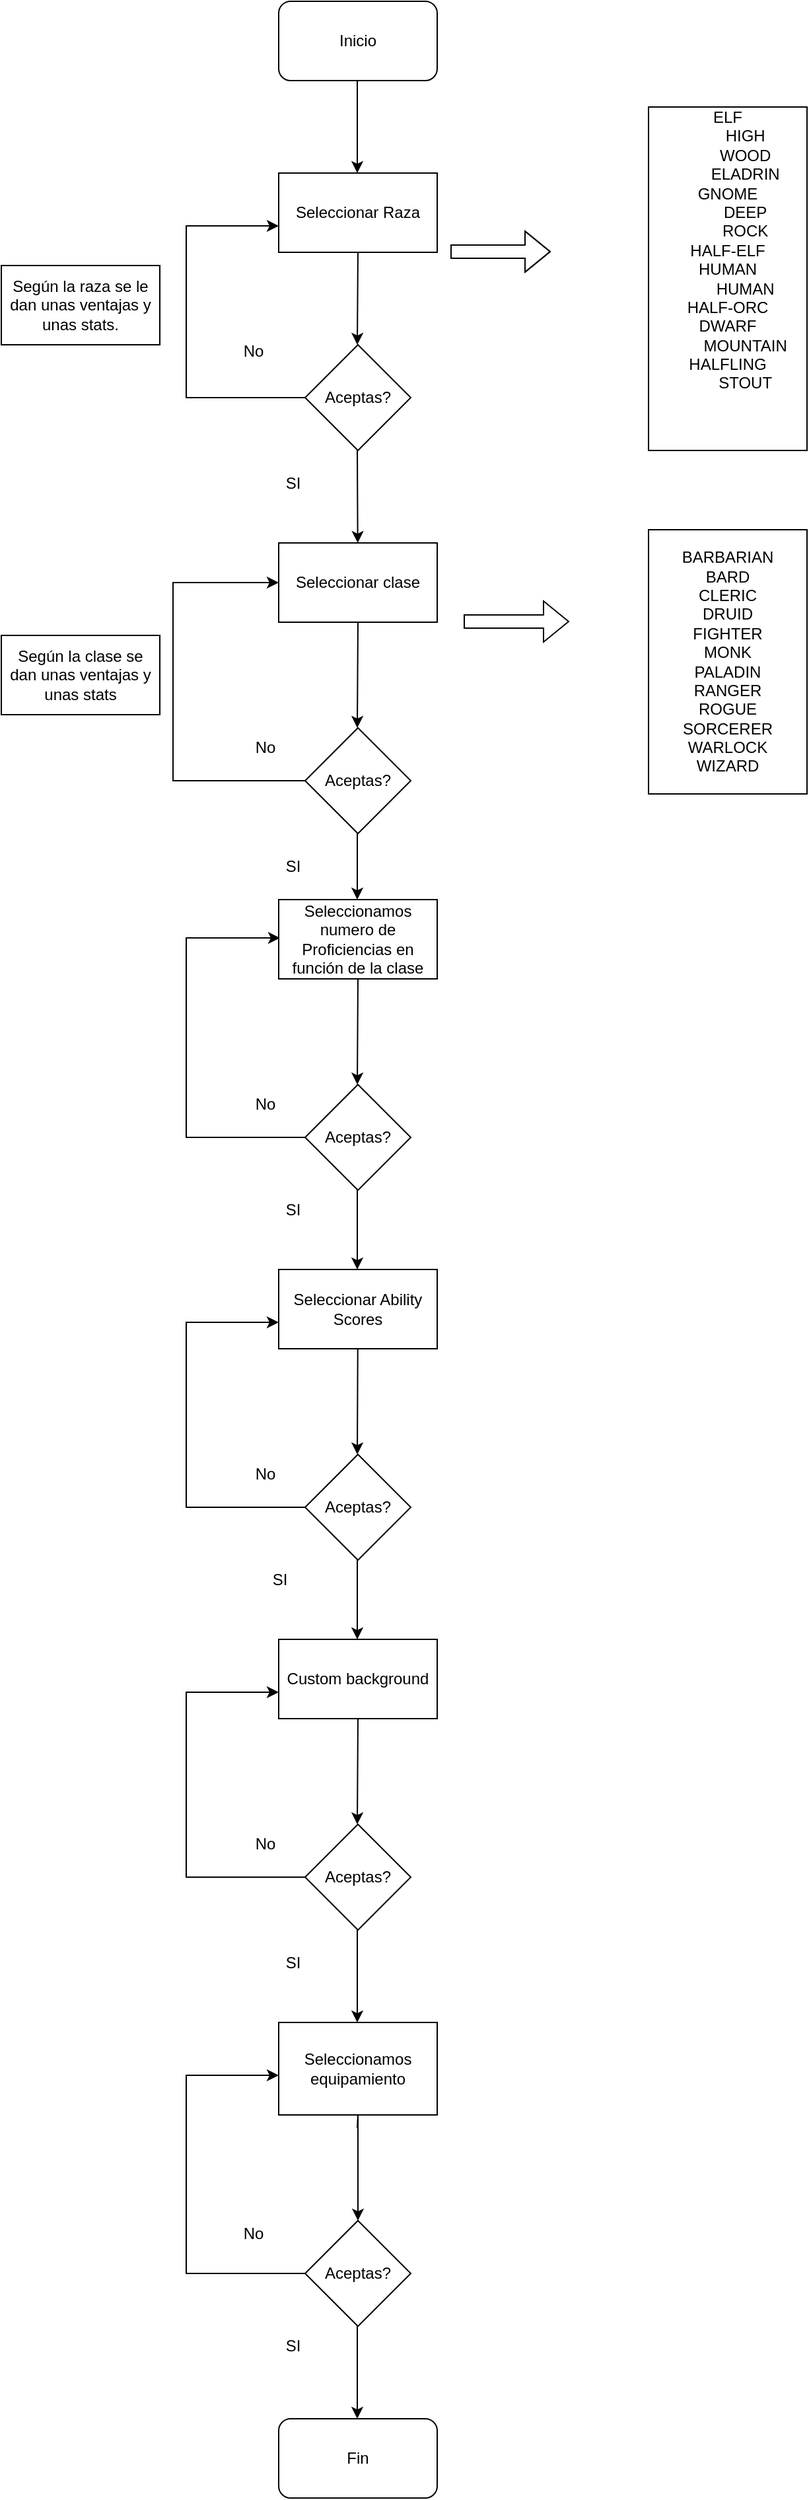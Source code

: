 <mxfile version="15.8.6" type="device"><diagram id="krTjaKkHODyZvKhtAji2" name="Page-1"><mxGraphModel dx="1350" dy="1962" grid="1" gridSize="10" guides="1" tooltips="1" connect="1" arrows="1" fold="1" page="1" pageScale="1" pageWidth="827" pageHeight="1169" math="0" shadow="0"><root><mxCell id="0"/><mxCell id="1" parent="0"/><mxCell id="t-JP1mBLleKa8lDv2qrd-11" value="" style="shape=flexArrow;endArrow=classic;html=1;rounded=0;" parent="1" edge="1"><mxGeometry width="50" height="50" relative="1" as="geometry"><mxPoint x="449" y="-900.5" as="sourcePoint"/><mxPoint x="525" y="-900.5" as="targetPoint"/><Array as="points"><mxPoint x="565" y="-900.5"/></Array></mxGeometry></mxCell><mxCell id="t-JP1mBLleKa8lDv2qrd-12" value="&lt;div&gt;ELF&lt;/div&gt;&lt;div&gt;&lt;span&gt;&#9;&lt;/span&gt;&lt;span style=&quot;white-space: pre&quot;&gt;&#9;&lt;/span&gt;HIGH&lt;/div&gt;&lt;div&gt;&lt;span&gt;&#9;&lt;/span&gt;&lt;span style=&quot;white-space: pre&quot;&gt;&#9;&lt;/span&gt;WOOD&lt;/div&gt;&lt;div&gt;&lt;span style=&quot;white-space: pre&quot;&gt;&#9;&lt;/span&gt;ELADRIN&lt;/div&gt;&lt;div&gt;GNOME&lt;/div&gt;&lt;div&gt;&lt;span&gt;&#9;&lt;span style=&quot;white-space: pre&quot;&gt;&#9;&lt;/span&gt;DEEP&lt;/span&gt;&lt;/div&gt;&lt;div&gt;&lt;span&gt;&#9;&lt;/span&gt;&lt;span style=&quot;white-space: pre&quot;&gt;&#9;&lt;/span&gt;ROCK&lt;br&gt;&lt;/div&gt;&lt;div&gt;HALF-ELF&lt;/div&gt;&lt;div&gt;HUMAN&lt;/div&gt;&lt;div&gt;&lt;span&gt;&#9;&lt;/span&gt;&lt;span style=&quot;white-space: pre&quot;&gt;&#9;&lt;/span&gt;HUMAN&lt;br&gt;&lt;/div&gt;&lt;div&gt;HALF-ORC&lt;/div&gt;&lt;div&gt;DWARF&lt;/div&gt;&lt;div&gt;&lt;span&gt;&#9;&lt;/span&gt;&lt;span style=&quot;white-space: pre&quot;&gt;&#9;&lt;/span&gt;MOUNTAIN&lt;/div&gt;&lt;div&gt;HALFLING&lt;/div&gt;&lt;div&gt;&lt;span&gt;&#9;&lt;/span&gt;&lt;span style=&quot;white-space: pre&quot;&gt;&#9;&lt;/span&gt;STOUT&lt;br&gt;&lt;/div&gt;&lt;div&gt;&lt;br&gt;&lt;/div&gt;&lt;div&gt;&lt;br&gt;&lt;br&gt;&lt;/div&gt;" style="rounded=0;whiteSpace=wrap;html=1;rotation=0;" parent="1" vertex="1"><mxGeometry x="599" y="-1010" width="120" height="260" as="geometry"/></mxCell><mxCell id="t-JP1mBLleKa8lDv2qrd-13" value="&lt;div&gt;BARBARIAN&lt;/div&gt;&lt;div&gt;BARD&lt;/div&gt;&lt;div&gt;CLERIC&lt;/div&gt;&lt;div&gt;DRUID&lt;/div&gt;&lt;div&gt;FIGHTER&lt;/div&gt;&lt;div&gt;MONK&lt;/div&gt;&lt;div&gt;PALADIN&lt;/div&gt;&lt;div&gt;RANGER&lt;/div&gt;&lt;div&gt;ROGUE&lt;/div&gt;&lt;div&gt;SORCERER&lt;/div&gt;&lt;div&gt;WARLOCK&lt;/div&gt;&lt;div&gt;WIZARD&lt;br&gt;&lt;/div&gt;" style="rounded=0;whiteSpace=wrap;html=1;" parent="1" vertex="1"><mxGeometry x="599" y="-690" width="120" height="200" as="geometry"/></mxCell><mxCell id="t-JP1mBLleKa8lDv2qrd-14" value="" style="shape=flexArrow;endArrow=classic;html=1;rounded=0;" parent="1" edge="1"><mxGeometry width="50" height="50" relative="1" as="geometry"><mxPoint x="459" y="-620.5" as="sourcePoint"/><mxPoint x="539" y="-620.5" as="targetPoint"/></mxGeometry></mxCell><mxCell id="t-JP1mBLleKa8lDv2qrd-18" value="Según la raza se le dan unas ventajas y unas stats." style="rounded=0;whiteSpace=wrap;html=1;" parent="1" vertex="1"><mxGeometry x="109" y="-890" width="120" height="60" as="geometry"/></mxCell><mxCell id="t-JP1mBLleKa8lDv2qrd-26" value="&lt;div&gt;Según la clase se dan unas ventajas y unas stats&lt;/div&gt;" style="rounded=0;whiteSpace=wrap;html=1;" parent="1" vertex="1"><mxGeometry x="109" y="-610" width="120" height="60" as="geometry"/></mxCell><mxCell id="kmKmZ8pbzQOplHy_WcP9-319" style="edgeStyle=orthogonalEdgeStyle;rounded=0;orthogonalLoop=1;jettySize=auto;html=1;entryX=0;entryY=0.5;entryDx=0;entryDy=0;" edge="1" parent="1" source="kmKmZ8pbzQOplHy_WcP9-318"><mxGeometry relative="1" as="geometry"><mxPoint x="319" y="-920" as="targetPoint"/><Array as="points"><mxPoint x="249" y="-790"/><mxPoint x="249" y="-920"/></Array></mxGeometry></mxCell><mxCell id="kmKmZ8pbzQOplHy_WcP9-318" value="Aceptas?" style="rhombus;whiteSpace=wrap;html=1;" vertex="1" parent="1"><mxGeometry x="339" y="-830" width="80" height="80" as="geometry"/></mxCell><mxCell id="kmKmZ8pbzQOplHy_WcP9-320" value="" style="endArrow=classic;html=1;rounded=0;" edge="1" parent="1"><mxGeometry width="50" height="50" relative="1" as="geometry"><mxPoint x="378.5" y="-750" as="sourcePoint"/><mxPoint x="378.83" y="-680" as="targetPoint"/></mxGeometry></mxCell><mxCell id="kmKmZ8pbzQOplHy_WcP9-340" style="edgeStyle=orthogonalEdgeStyle;rounded=0;orthogonalLoop=1;jettySize=auto;html=1;exitX=0;exitY=0.5;exitDx=0;exitDy=0;entryX=0;entryY=0.375;entryDx=0;entryDy=0;entryPerimeter=0;" edge="1" parent="1" source="kmKmZ8pbzQOplHy_WcP9-321"><mxGeometry relative="1" as="geometry"><mxPoint x="319" y="-650" as="targetPoint"/><Array as="points"><mxPoint x="239" y="-500"/><mxPoint x="239" y="-650"/></Array></mxGeometry></mxCell><mxCell id="kmKmZ8pbzQOplHy_WcP9-321" value="Aceptas?" style="rhombus;whiteSpace=wrap;html=1;" vertex="1" parent="1"><mxGeometry x="339" y="-540" width="80" height="80" as="geometry"/></mxCell><mxCell id="kmKmZ8pbzQOplHy_WcP9-344" style="edgeStyle=orthogonalEdgeStyle;rounded=0;orthogonalLoop=1;jettySize=auto;html=1;entryX=0;entryY=0.5;entryDx=0;entryDy=0;" edge="1" parent="1" source="kmKmZ8pbzQOplHy_WcP9-322"><mxGeometry relative="1" as="geometry"><mxPoint x="319" y="190" as="targetPoint"/><Array as="points"><mxPoint x="249" y="330"/><mxPoint x="249" y="190"/></Array></mxGeometry></mxCell><mxCell id="kmKmZ8pbzQOplHy_WcP9-322" value="Aceptas?" style="rhombus;whiteSpace=wrap;html=1;" vertex="1" parent="1"><mxGeometry x="339" y="290" width="80" height="80" as="geometry"/></mxCell><mxCell id="kmKmZ8pbzQOplHy_WcP9-341" style="edgeStyle=orthogonalEdgeStyle;rounded=0;orthogonalLoop=1;jettySize=auto;html=1;exitX=0;exitY=0.5;exitDx=0;exitDy=0;entryX=0.008;entryY=0.363;entryDx=0;entryDy=0;entryPerimeter=0;" edge="1" parent="1" source="kmKmZ8pbzQOplHy_WcP9-323"><mxGeometry relative="1" as="geometry"><mxPoint x="319.96" y="-380.96" as="targetPoint"/><Array as="points"><mxPoint x="249" y="-230"/><mxPoint x="249" y="-381"/></Array></mxGeometry></mxCell><mxCell id="kmKmZ8pbzQOplHy_WcP9-323" value="Aceptas?" style="rhombus;whiteSpace=wrap;html=1;" vertex="1" parent="1"><mxGeometry x="339" y="-270" width="80" height="80" as="geometry"/></mxCell><mxCell id="kmKmZ8pbzQOplHy_WcP9-343" style="edgeStyle=orthogonalEdgeStyle;rounded=0;orthogonalLoop=1;jettySize=auto;html=1;entryX=0;entryY=0.5;entryDx=0;entryDy=0;" edge="1" parent="1" source="kmKmZ8pbzQOplHy_WcP9-324"><mxGeometry relative="1" as="geometry"><mxPoint x="319" y="-90" as="targetPoint"/><Array as="points"><mxPoint x="249" y="50"/><mxPoint x="249" y="-90"/></Array></mxGeometry></mxCell><mxCell id="kmKmZ8pbzQOplHy_WcP9-324" value="Aceptas?" style="rhombus;whiteSpace=wrap;html=1;" vertex="1" parent="1"><mxGeometry x="339" y="10" width="80" height="80" as="geometry"/></mxCell><mxCell id="kmKmZ8pbzQOplHy_WcP9-325" value="" style="endArrow=classic;html=1;rounded=0;exitX=0.5;exitY=1;exitDx=0;exitDy=0;" edge="1" parent="1" source="kmKmZ8pbzQOplHy_WcP9-348"><mxGeometry width="50" height="50" relative="1" as="geometry"><mxPoint x="378.5" y="-880" as="sourcePoint"/><mxPoint x="378.5" y="-830" as="targetPoint"/></mxGeometry></mxCell><mxCell id="kmKmZ8pbzQOplHy_WcP9-326" value="" style="endArrow=classic;html=1;rounded=0;exitX=0.5;exitY=1;exitDx=0;exitDy=0;" edge="1" parent="1" source="kmKmZ8pbzQOplHy_WcP9-349"><mxGeometry width="50" height="50" relative="1" as="geometry"><mxPoint x="378.5" y="-600" as="sourcePoint"/><mxPoint x="378.5" y="-540" as="targetPoint"/></mxGeometry></mxCell><mxCell id="kmKmZ8pbzQOplHy_WcP9-327" value="" style="endArrow=classic;html=1;rounded=0;" edge="1" parent="1"><mxGeometry width="50" height="50" relative="1" as="geometry"><mxPoint x="378.5" y="-460" as="sourcePoint"/><mxPoint x="378.5" y="-410" as="targetPoint"/></mxGeometry></mxCell><mxCell id="kmKmZ8pbzQOplHy_WcP9-328" value="" style="endArrow=classic;html=1;rounded=0;exitX=0.5;exitY=1;exitDx=0;exitDy=0;" edge="1" parent="1" source="kmKmZ8pbzQOplHy_WcP9-352"><mxGeometry width="50" height="50" relative="1" as="geometry"><mxPoint x="378.5" y="-330" as="sourcePoint"/><mxPoint x="378.5" y="-270" as="targetPoint"/></mxGeometry></mxCell><mxCell id="kmKmZ8pbzQOplHy_WcP9-329" value="" style="endArrow=classic;html=1;rounded=0;" edge="1" parent="1"><mxGeometry width="50" height="50" relative="1" as="geometry"><mxPoint x="378.5" y="-190" as="sourcePoint"/><mxPoint x="378.5" y="-130" as="targetPoint"/></mxGeometry></mxCell><mxCell id="kmKmZ8pbzQOplHy_WcP9-330" value="" style="endArrow=classic;html=1;rounded=0;" edge="1" parent="1" source="kmKmZ8pbzQOplHy_WcP9-353"><mxGeometry width="50" height="50" relative="1" as="geometry"><mxPoint x="378.5" y="-50" as="sourcePoint"/><mxPoint x="378.5" y="10" as="targetPoint"/></mxGeometry></mxCell><mxCell id="kmKmZ8pbzQOplHy_WcP9-331" value="" style="endArrow=classic;html=1;rounded=0;" edge="1" parent="1"><mxGeometry width="50" height="50" relative="1" as="geometry"><mxPoint x="378.5" y="90" as="sourcePoint"/><mxPoint x="378.5" y="150" as="targetPoint"/></mxGeometry></mxCell><mxCell id="kmKmZ8pbzQOplHy_WcP9-332" value="" style="endArrow=classic;html=1;rounded=0;exitX=0.5;exitY=1;exitDx=0;exitDy=0;" edge="1" parent="1" source="kmKmZ8pbzQOplHy_WcP9-354"><mxGeometry width="50" height="50" relative="1" as="geometry"><mxPoint x="378.5" y="230" as="sourcePoint"/><mxPoint x="378.5" y="290" as="targetPoint"/></mxGeometry></mxCell><mxCell id="kmKmZ8pbzQOplHy_WcP9-333" value="" style="endArrow=classic;html=1;rounded=0;" edge="1" parent="1"><mxGeometry width="50" height="50" relative="1" as="geometry"><mxPoint x="378.5" y="370" as="sourcePoint"/><mxPoint x="378.5" y="440" as="targetPoint"/></mxGeometry></mxCell><mxCell id="kmKmZ8pbzQOplHy_WcP9-334" value="" style="endArrow=classic;html=1;rounded=0;" edge="1" parent="1"><mxGeometry width="50" height="50" relative="1" as="geometry"><mxPoint x="378.5" y="520" as="sourcePoint"/><mxPoint x="379" y="590" as="targetPoint"/><Array as="points"><mxPoint x="379" y="510"/></Array></mxGeometry></mxCell><mxCell id="kmKmZ8pbzQOplHy_WcP9-345" style="edgeStyle=orthogonalEdgeStyle;rounded=0;orthogonalLoop=1;jettySize=auto;html=1;entryX=0;entryY=0.5;entryDx=0;entryDy=0;" edge="1" parent="1" source="kmKmZ8pbzQOplHy_WcP9-335"><mxGeometry relative="1" as="geometry"><mxPoint x="319" y="480" as="targetPoint"/><Array as="points"><mxPoint x="249" y="630"/><mxPoint x="249" y="480"/></Array></mxGeometry></mxCell><mxCell id="kmKmZ8pbzQOplHy_WcP9-335" value="Aceptas?" style="rhombus;whiteSpace=wrap;html=1;" vertex="1" parent="1"><mxGeometry x="339" y="590" width="80" height="80" as="geometry"/></mxCell><mxCell id="kmKmZ8pbzQOplHy_WcP9-336" value="" style="endArrow=classic;html=1;rounded=0;" edge="1" parent="1"><mxGeometry width="50" height="50" relative="1" as="geometry"><mxPoint x="378.5" y="670" as="sourcePoint"/><mxPoint x="378.5" y="740" as="targetPoint"/></mxGeometry></mxCell><mxCell id="kmKmZ8pbzQOplHy_WcP9-337" value="Fin" style="rounded=1;whiteSpace=wrap;html=1;" vertex="1" parent="1"><mxGeometry x="319" y="740" width="120" height="60" as="geometry"/></mxCell><mxCell id="kmKmZ8pbzQOplHy_WcP9-338" value="Inicio" style="rounded=1;whiteSpace=wrap;html=1;" vertex="1" parent="1"><mxGeometry x="319" y="-1090" width="120" height="60" as="geometry"/></mxCell><mxCell id="kmKmZ8pbzQOplHy_WcP9-339" value="" style="endArrow=classic;html=1;rounded=0;" edge="1" parent="1"><mxGeometry width="50" height="50" relative="1" as="geometry"><mxPoint x="378.5" y="-1030" as="sourcePoint"/><mxPoint x="378.5" y="-960" as="targetPoint"/><Array as="points"><mxPoint x="378.5" y="-1010"/></Array></mxGeometry></mxCell><mxCell id="kmKmZ8pbzQOplHy_WcP9-346" value="SI" style="text;html=1;strokeColor=none;fillColor=none;align=center;verticalAlign=middle;whiteSpace=wrap;rounded=0;" vertex="1" parent="1"><mxGeometry x="300" y="-740" width="60" height="30" as="geometry"/></mxCell><mxCell id="kmKmZ8pbzQOplHy_WcP9-347" value="No" style="text;html=1;strokeColor=none;fillColor=none;align=center;verticalAlign=middle;whiteSpace=wrap;rounded=0;" vertex="1" parent="1"><mxGeometry x="270" y="-840" width="60" height="30" as="geometry"/></mxCell><mxCell id="kmKmZ8pbzQOplHy_WcP9-348" value="&lt;div&gt;Seleccionar Raza&lt;/div&gt;" style="rounded=0;whiteSpace=wrap;html=1;" vertex="1" parent="1"><mxGeometry x="319" y="-960" width="120" height="60" as="geometry"/></mxCell><mxCell id="kmKmZ8pbzQOplHy_WcP9-349" value="Seleccionar clase" style="rounded=0;whiteSpace=wrap;html=1;" vertex="1" parent="1"><mxGeometry x="319" y="-680" width="120" height="60" as="geometry"/></mxCell><mxCell id="kmKmZ8pbzQOplHy_WcP9-352" value="Seleccionamos numero de Proficiencias en función de la clase" style="rounded=0;whiteSpace=wrap;html=1;" vertex="1" parent="1"><mxGeometry x="319" y="-410" width="120" height="60" as="geometry"/></mxCell><mxCell id="kmKmZ8pbzQOplHy_WcP9-353" value="Seleccionar Ability Scores" style="rounded=0;whiteSpace=wrap;html=1;" vertex="1" parent="1"><mxGeometry x="319" y="-130" width="120" height="60" as="geometry"/></mxCell><mxCell id="kmKmZ8pbzQOplHy_WcP9-354" value="Custom background" style="rounded=0;whiteSpace=wrap;html=1;" vertex="1" parent="1"><mxGeometry x="319" y="150" width="120" height="60" as="geometry"/></mxCell><mxCell id="kmKmZ8pbzQOplHy_WcP9-355" value="&lt;div&gt;Seleccionamos equipamiento&lt;/div&gt;" style="rounded=0;whiteSpace=wrap;html=1;" vertex="1" parent="1"><mxGeometry x="319" y="440" width="120" height="70" as="geometry"/></mxCell><mxCell id="kmKmZ8pbzQOplHy_WcP9-357" value="SI" style="text;html=1;strokeColor=none;fillColor=none;align=center;verticalAlign=middle;whiteSpace=wrap;rounded=0;" vertex="1" parent="1"><mxGeometry x="300" y="-450" width="60" height="30" as="geometry"/></mxCell><mxCell id="kmKmZ8pbzQOplHy_WcP9-358" value="SI" style="text;html=1;strokeColor=none;fillColor=none;align=center;verticalAlign=middle;whiteSpace=wrap;rounded=0;" vertex="1" parent="1"><mxGeometry x="300" y="-190" width="60" height="30" as="geometry"/></mxCell><mxCell id="kmKmZ8pbzQOplHy_WcP9-359" value="SI" style="text;html=1;strokeColor=none;fillColor=none;align=center;verticalAlign=middle;whiteSpace=wrap;rounded=0;" vertex="1" parent="1"><mxGeometry x="290" y="90" width="60" height="30" as="geometry"/></mxCell><mxCell id="kmKmZ8pbzQOplHy_WcP9-360" value="SI" style="text;html=1;strokeColor=none;fillColor=none;align=center;verticalAlign=middle;whiteSpace=wrap;rounded=0;" vertex="1" parent="1"><mxGeometry x="300" y="380" width="60" height="30" as="geometry"/></mxCell><mxCell id="kmKmZ8pbzQOplHy_WcP9-361" value="SI" style="text;html=1;strokeColor=none;fillColor=none;align=center;verticalAlign=middle;whiteSpace=wrap;rounded=0;" vertex="1" parent="1"><mxGeometry x="300" y="670" width="60" height="30" as="geometry"/></mxCell><mxCell id="kmKmZ8pbzQOplHy_WcP9-364" value="No" style="text;html=1;strokeColor=none;fillColor=none;align=center;verticalAlign=middle;whiteSpace=wrap;rounded=0;" vertex="1" parent="1"><mxGeometry x="279" y="-540" width="60" height="30" as="geometry"/></mxCell><mxCell id="kmKmZ8pbzQOplHy_WcP9-365" value="No" style="text;html=1;strokeColor=none;fillColor=none;align=center;verticalAlign=middle;whiteSpace=wrap;rounded=0;" vertex="1" parent="1"><mxGeometry x="279" y="-270" width="60" height="30" as="geometry"/></mxCell><mxCell id="kmKmZ8pbzQOplHy_WcP9-366" value="No" style="text;html=1;strokeColor=none;fillColor=none;align=center;verticalAlign=middle;whiteSpace=wrap;rounded=0;" vertex="1" parent="1"><mxGeometry x="279" y="10" width="60" height="30" as="geometry"/></mxCell><mxCell id="kmKmZ8pbzQOplHy_WcP9-367" value="No" style="text;html=1;strokeColor=none;fillColor=none;align=center;verticalAlign=middle;whiteSpace=wrap;rounded=0;" vertex="1" parent="1"><mxGeometry x="279" y="290" width="60" height="30" as="geometry"/></mxCell><mxCell id="kmKmZ8pbzQOplHy_WcP9-368" value="No" style="text;html=1;strokeColor=none;fillColor=none;align=center;verticalAlign=middle;whiteSpace=wrap;rounded=0;" vertex="1" parent="1"><mxGeometry x="270" y="585" width="60" height="30" as="geometry"/></mxCell></root></mxGraphModel></diagram></mxfile>
